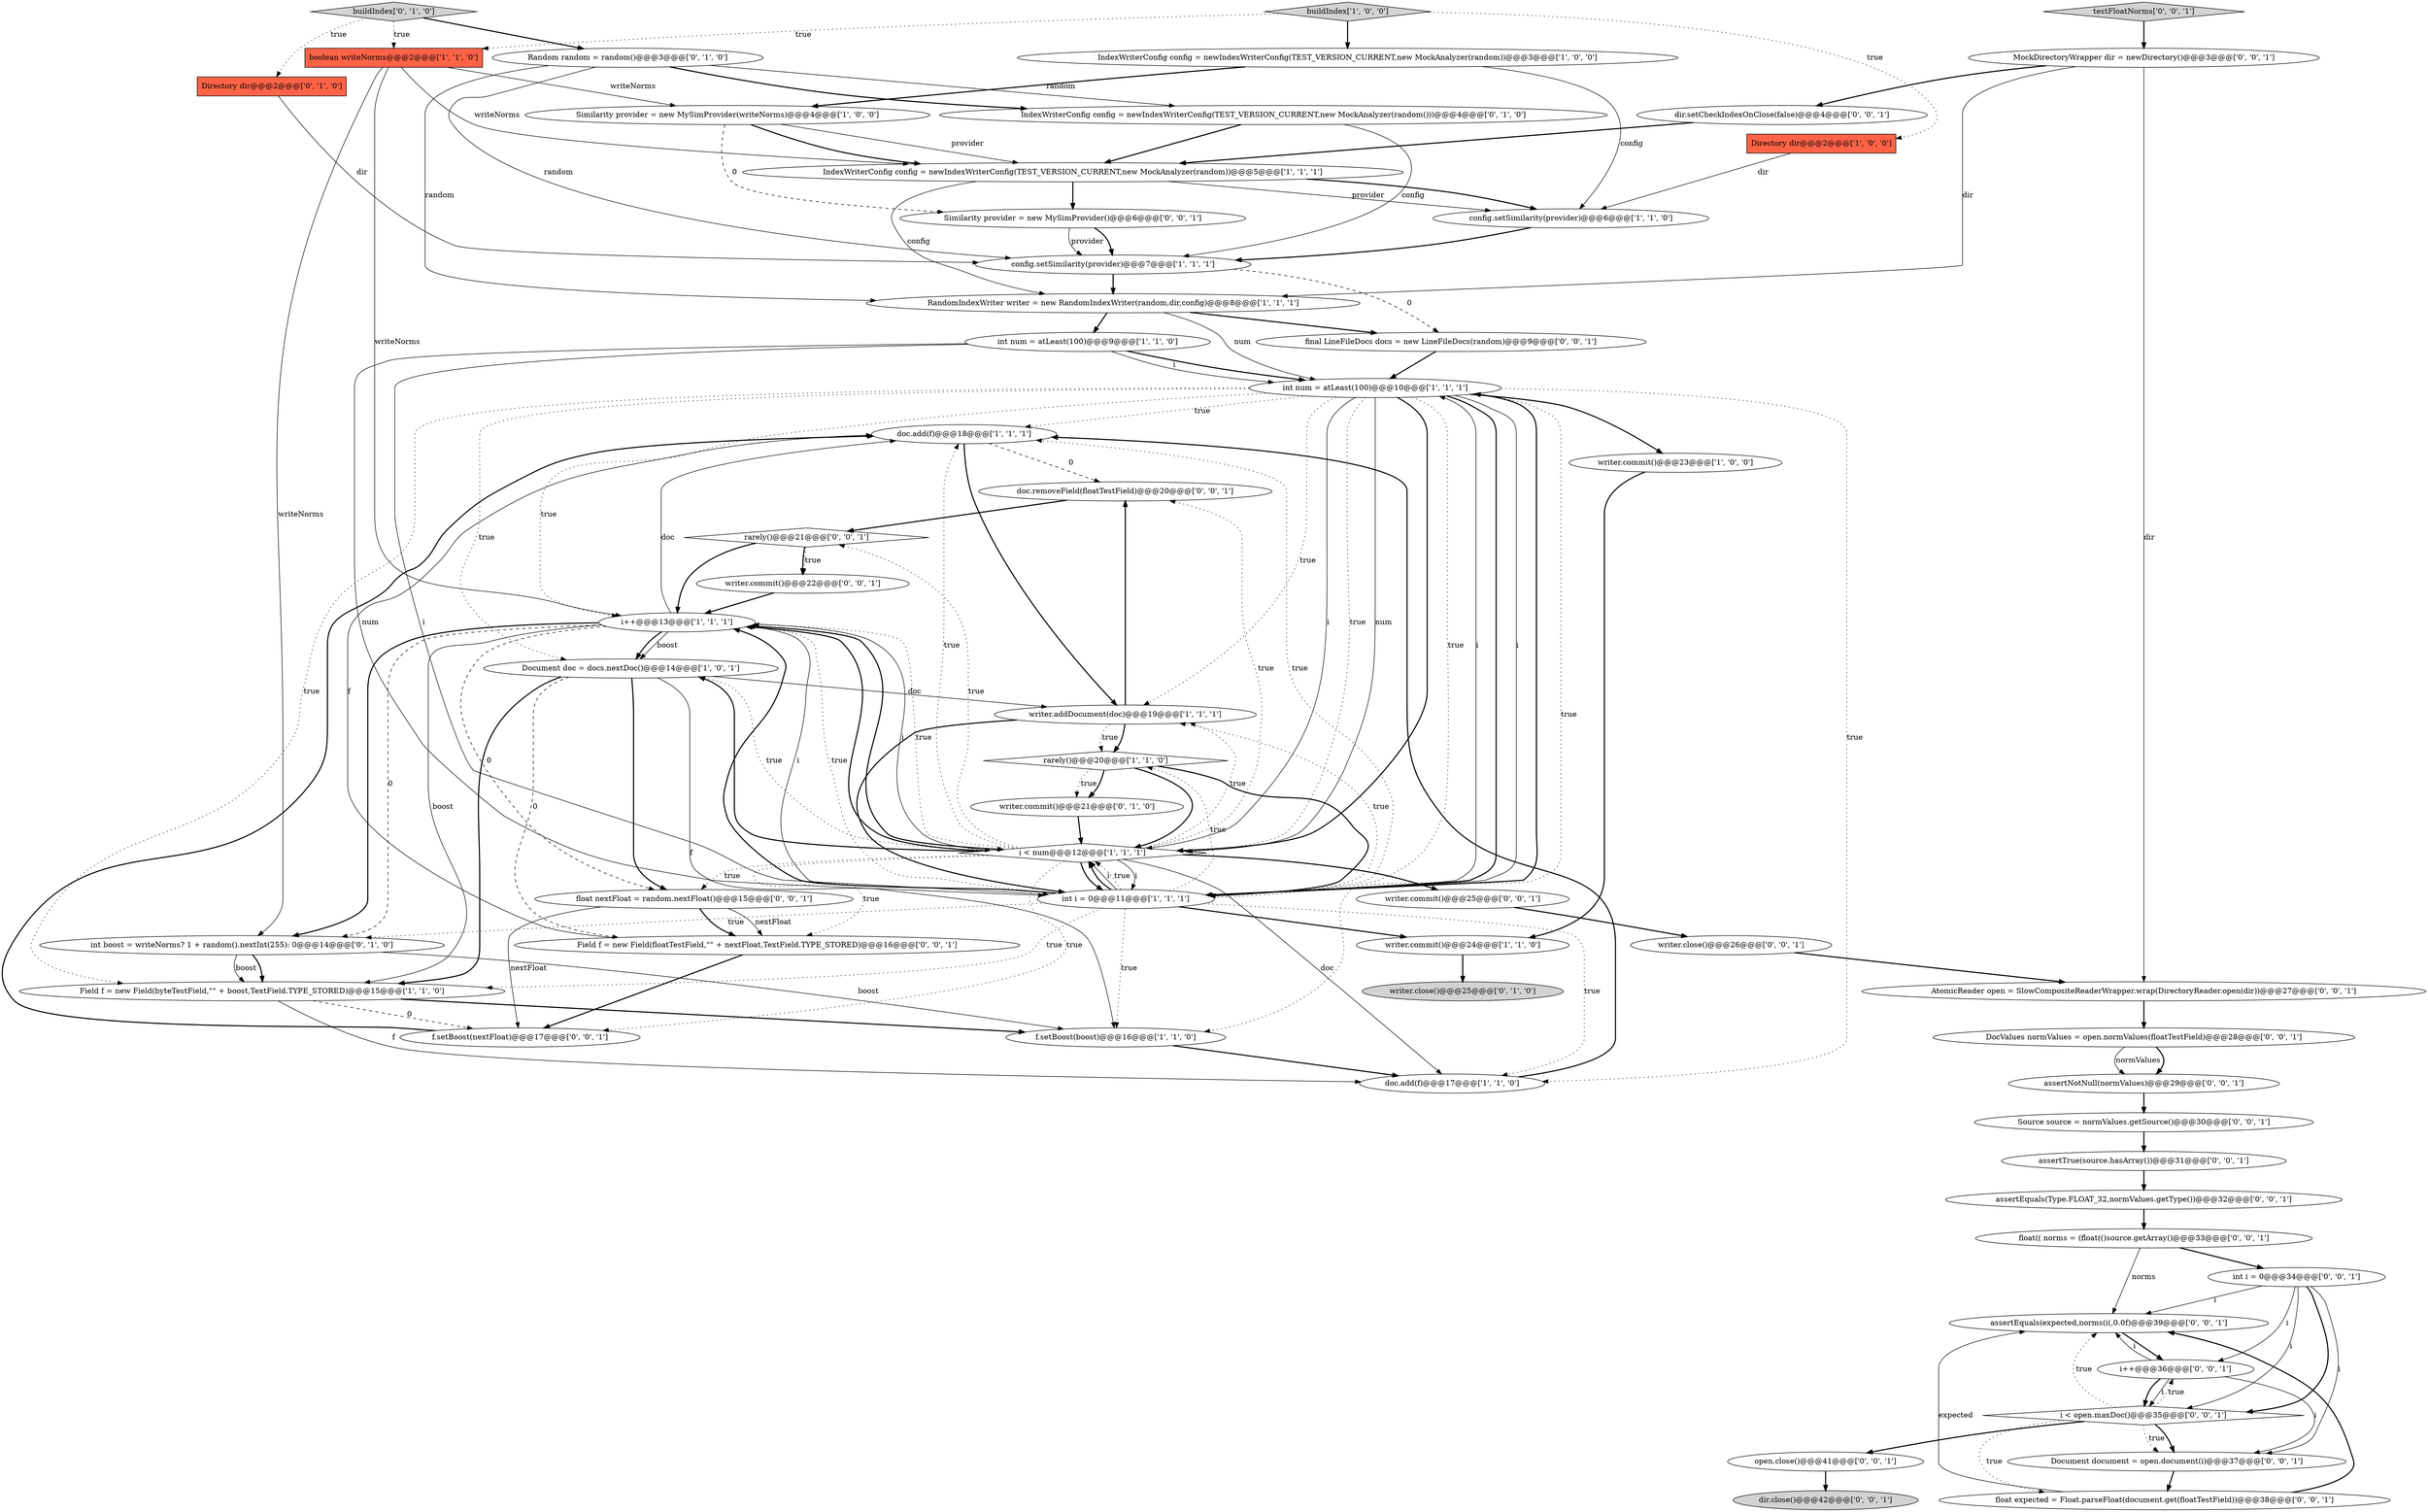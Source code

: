 digraph {
19 [style = filled, label = "IndexWriterConfig config = newIndexWriterConfig(TEST_VERSION_CURRENT,new MockAnalyzer(random))@@@3@@@['1', '0', '0']", fillcolor = white, shape = ellipse image = "AAA0AAABBB1BBB"];
30 [style = filled, label = "i++@@@36@@@['0', '0', '1']", fillcolor = white, shape = ellipse image = "AAA0AAABBB3BBB"];
23 [style = filled, label = "Directory dir@@@2@@@['0', '1', '0']", fillcolor = tomato, shape = box image = "AAA0AAABBB2BBB"];
26 [style = filled, label = "buildIndex['0', '1', '0']", fillcolor = lightgray, shape = diamond image = "AAA0AAABBB2BBB"];
55 [style = filled, label = "final LineFileDocs docs = new LineFileDocs(random)@@@9@@@['0', '0', '1']", fillcolor = white, shape = ellipse image = "AAA0AAABBB3BBB"];
33 [style = filled, label = "rarely()@@@21@@@['0', '0', '1']", fillcolor = white, shape = diamond image = "AAA0AAABBB3BBB"];
27 [style = filled, label = "writer.close()@@@25@@@['0', '1', '0']", fillcolor = lightgray, shape = ellipse image = "AAA0AAABBB2BBB"];
42 [style = filled, label = "dir.close()@@@42@@@['0', '0', '1']", fillcolor = lightgray, shape = ellipse image = "AAA0AAABBB3BBB"];
44 [style = filled, label = "assertEquals(Type.FLOAT_32,normValues.getType())@@@32@@@['0', '0', '1']", fillcolor = white, shape = ellipse image = "AAA0AAABBB3BBB"];
34 [style = filled, label = "float nextFloat = random.nextFloat()@@@15@@@['0', '0', '1']", fillcolor = white, shape = ellipse image = "AAA0AAABBB3BBB"];
25 [style = filled, label = "IndexWriterConfig config = newIndexWriterConfig(TEST_VERSION_CURRENT,new MockAnalyzer(random()))@@@4@@@['0', '1', '0']", fillcolor = white, shape = ellipse image = "AAA1AAABBB2BBB"];
8 [style = filled, label = "doc.add(f)@@@18@@@['1', '1', '1']", fillcolor = white, shape = ellipse image = "AAA0AAABBB1BBB"];
12 [style = filled, label = "RandomIndexWriter writer = new RandomIndexWriter(random,dir,config)@@@8@@@['1', '1', '1']", fillcolor = white, shape = ellipse image = "AAA0AAABBB1BBB"];
39 [style = filled, label = "assertEquals(expected,norms(i(,0.0f)@@@39@@@['0', '0', '1']", fillcolor = white, shape = ellipse image = "AAA0AAABBB3BBB"];
29 [style = filled, label = "writer.commit()@@@21@@@['0', '1', '0']", fillcolor = white, shape = ellipse image = "AAA0AAABBB2BBB"];
0 [style = filled, label = "int num = atLeast(100)@@@9@@@['1', '1', '0']", fillcolor = white, shape = ellipse image = "AAA0AAABBB1BBB"];
54 [style = filled, label = "float expected = Float.parseFloat(document.get(floatTestField))@@@38@@@['0', '0', '1']", fillcolor = white, shape = ellipse image = "AAA0AAABBB3BBB"];
57 [style = filled, label = "doc.removeField(floatTestField)@@@20@@@['0', '0', '1']", fillcolor = white, shape = ellipse image = "AAA0AAABBB3BBB"];
43 [style = filled, label = "writer.commit()@@@25@@@['0', '0', '1']", fillcolor = white, shape = ellipse image = "AAA0AAABBB3BBB"];
47 [style = filled, label = "DocValues normValues = open.normValues(floatTestField)@@@28@@@['0', '0', '1']", fillcolor = white, shape = ellipse image = "AAA0AAABBB3BBB"];
38 [style = filled, label = "AtomicReader open = SlowCompositeReaderWrapper.wrap(DirectoryReader.open(dir))@@@27@@@['0', '0', '1']", fillcolor = white, shape = ellipse image = "AAA0AAABBB3BBB"];
41 [style = filled, label = "assertTrue(source.hasArray())@@@31@@@['0', '0', '1']", fillcolor = white, shape = ellipse image = "AAA0AAABBB3BBB"];
28 [style = filled, label = "Random random = random()@@@3@@@['0', '1', '0']", fillcolor = white, shape = ellipse image = "AAA0AAABBB2BBB"];
45 [style = filled, label = "Field f = new Field(floatTestField,\"\" + nextFloat,TextField.TYPE_STORED)@@@16@@@['0', '0', '1']", fillcolor = white, shape = ellipse image = "AAA0AAABBB3BBB"];
16 [style = filled, label = "i++@@@13@@@['1', '1', '1']", fillcolor = white, shape = ellipse image = "AAA0AAABBB1BBB"];
56 [style = filled, label = "f.setBoost(nextFloat)@@@17@@@['0', '0', '1']", fillcolor = white, shape = ellipse image = "AAA0AAABBB3BBB"];
15 [style = filled, label = "config.setSimilarity(provider)@@@6@@@['1', '1', '0']", fillcolor = white, shape = ellipse image = "AAA0AAABBB1BBB"];
13 [style = filled, label = "Directory dir@@@2@@@['1', '0', '0']", fillcolor = tomato, shape = box image = "AAA0AAABBB1BBB"];
1 [style = filled, label = "int i = 0@@@11@@@['1', '1', '1']", fillcolor = white, shape = ellipse image = "AAA0AAABBB1BBB"];
48 [style = filled, label = "Source source = normValues.getSource()@@@30@@@['0', '0', '1']", fillcolor = white, shape = ellipse image = "AAA0AAABBB3BBB"];
21 [style = filled, label = "Document doc = docs.nextDoc()@@@14@@@['1', '0', '1']", fillcolor = white, shape = ellipse image = "AAA0AAABBB1BBB"];
53 [style = filled, label = "writer.close()@@@26@@@['0', '0', '1']", fillcolor = white, shape = ellipse image = "AAA0AAABBB3BBB"];
31 [style = filled, label = "assertNotNull(normValues)@@@29@@@['0', '0', '1']", fillcolor = white, shape = ellipse image = "AAA0AAABBB3BBB"];
40 [style = filled, label = "int i = 0@@@34@@@['0', '0', '1']", fillcolor = white, shape = ellipse image = "AAA0AAABBB3BBB"];
49 [style = filled, label = "testFloatNorms['0', '0', '1']", fillcolor = lightgray, shape = diamond image = "AAA0AAABBB3BBB"];
52 [style = filled, label = "Similarity provider = new MySimProvider()@@@6@@@['0', '0', '1']", fillcolor = white, shape = ellipse image = "AAA0AAABBB3BBB"];
24 [style = filled, label = "int boost = writeNorms? 1 + random().nextInt(255): 0@@@14@@@['0', '1', '0']", fillcolor = white, shape = ellipse image = "AAA1AAABBB2BBB"];
11 [style = filled, label = "config.setSimilarity(provider)@@@7@@@['1', '1', '1']", fillcolor = white, shape = ellipse image = "AAA0AAABBB1BBB"];
35 [style = filled, label = "writer.commit()@@@22@@@['0', '0', '1']", fillcolor = white, shape = ellipse image = "AAA0AAABBB3BBB"];
18 [style = filled, label = "rarely()@@@20@@@['1', '1', '0']", fillcolor = white, shape = diamond image = "AAA0AAABBB1BBB"];
51 [style = filled, label = "MockDirectoryWrapper dir = newDirectory()@@@3@@@['0', '0', '1']", fillcolor = white, shape = ellipse image = "AAA0AAABBB3BBB"];
14 [style = filled, label = "boolean writeNorms@@@2@@@['1', '1', '0']", fillcolor = tomato, shape = box image = "AAA0AAABBB1BBB"];
2 [style = filled, label = "Similarity provider = new MySimProvider(writeNorms)@@@4@@@['1', '0', '0']", fillcolor = white, shape = ellipse image = "AAA0AAABBB1BBB"];
17 [style = filled, label = "doc.add(f)@@@17@@@['1', '1', '0']", fillcolor = white, shape = ellipse image = "AAA0AAABBB1BBB"];
4 [style = filled, label = "writer.commit()@@@24@@@['1', '1', '0']", fillcolor = white, shape = ellipse image = "AAA0AAABBB1BBB"];
46 [style = filled, label = "open.close()@@@41@@@['0', '0', '1']", fillcolor = white, shape = ellipse image = "AAA0AAABBB3BBB"];
50 [style = filled, label = "i < open.maxDoc()@@@35@@@['0', '0', '1']", fillcolor = white, shape = diamond image = "AAA0AAABBB3BBB"];
37 [style = filled, label = "dir.setCheckIndexOnClose(false)@@@4@@@['0', '0', '1']", fillcolor = white, shape = ellipse image = "AAA0AAABBB3BBB"];
3 [style = filled, label = "i < num@@@12@@@['1', '1', '1']", fillcolor = white, shape = diamond image = "AAA0AAABBB1BBB"];
7 [style = filled, label = "buildIndex['1', '0', '0']", fillcolor = lightgray, shape = diamond image = "AAA0AAABBB1BBB"];
10 [style = filled, label = "writer.addDocument(doc)@@@19@@@['1', '1', '1']", fillcolor = white, shape = ellipse image = "AAA0AAABBB1BBB"];
9 [style = filled, label = "Field f = new Field(byteTestField,\"\" + boost,TextField.TYPE_STORED)@@@15@@@['1', '1', '0']", fillcolor = white, shape = ellipse image = "AAA0AAABBB1BBB"];
20 [style = filled, label = "f.setBoost(boost)@@@16@@@['1', '1', '0']", fillcolor = white, shape = ellipse image = "AAA0AAABBB1BBB"];
22 [style = filled, label = "int num = atLeast(100)@@@10@@@['1', '1', '1']", fillcolor = white, shape = ellipse image = "AAA0AAABBB1BBB"];
5 [style = filled, label = "IndexWriterConfig config = newIndexWriterConfig(TEST_VERSION_CURRENT,new MockAnalyzer(random))@@@5@@@['1', '1', '1']", fillcolor = white, shape = ellipse image = "AAA0AAABBB1BBB"];
36 [style = filled, label = "Document document = open.document(i)@@@37@@@['0', '0', '1']", fillcolor = white, shape = ellipse image = "AAA0AAABBB3BBB"];
6 [style = filled, label = "writer.commit()@@@23@@@['1', '0', '0']", fillcolor = white, shape = ellipse image = "AAA0AAABBB1BBB"];
32 [style = filled, label = "float(( norms = (float(()source.getArray()@@@33@@@['0', '0', '1']", fillcolor = white, shape = ellipse image = "AAA0AAABBB3BBB"];
13->15 [style = solid, label="dir"];
16->21 [style = solid, label="boost"];
11->55 [style = dashed, label="0"];
38->47 [style = bold, label=""];
11->12 [style = bold, label=""];
34->56 [style = solid, label="nextFloat"];
22->3 [style = solid, label="num"];
50->54 [style = dotted, label="true"];
51->12 [style = solid, label="dir"];
22->20 [style = dotted, label="true"];
50->46 [style = bold, label=""];
21->10 [style = solid, label="doc"];
16->9 [style = solid, label="boost"];
3->1 [style = bold, label=""];
26->23 [style = dotted, label="true"];
10->18 [style = bold, label=""];
28->25 [style = solid, label="random"];
26->14 [style = dotted, label="true"];
3->57 [style = dotted, label="true"];
14->2 [style = solid, label="writeNorms"];
1->24 [style = dotted, label="true"];
1->20 [style = dotted, label="true"];
17->8 [style = bold, label=""];
20->17 [style = bold, label=""];
7->19 [style = bold, label=""];
1->22 [style = bold, label=""];
3->16 [style = dotted, label="true"];
39->30 [style = bold, label=""];
1->16 [style = solid, label="i"];
12->22 [style = solid, label="num"];
54->39 [style = bold, label=""];
1->16 [style = dotted, label="true"];
12->0 [style = bold, label=""];
28->12 [style = solid, label="random"];
16->8 [style = solid, label="doc"];
40->50 [style = bold, label=""];
36->54 [style = bold, label=""];
40->30 [style = solid, label="i"];
25->11 [style = solid, label="config"];
8->57 [style = dashed, label="0"];
16->34 [style = dashed, label="0"];
3->43 [style = bold, label=""];
1->9 [style = dotted, label="true"];
0->22 [style = bold, label=""];
51->37 [style = bold, label=""];
32->39 [style = solid, label="norms"];
41->44 [style = bold, label=""];
9->20 [style = bold, label=""];
9->56 [style = dashed, label="0"];
14->16 [style = solid, label="writeNorms"];
18->29 [style = dotted, label="true"];
7->13 [style = dotted, label="true"];
40->50 [style = solid, label="i"];
9->17 [style = solid, label="f"];
43->53 [style = bold, label=""];
1->22 [style = solid, label="i"];
5->12 [style = solid, label="config"];
14->5 [style = solid, label="writeNorms"];
33->35 [style = bold, label=""];
25->5 [style = bold, label=""];
50->36 [style = dotted, label="true"];
37->5 [style = bold, label=""];
53->38 [style = bold, label=""];
2->5 [style = solid, label="provider"];
7->14 [style = dotted, label="true"];
47->31 [style = bold, label=""];
3->45 [style = dotted, label="true"];
33->35 [style = dotted, label="true"];
22->1 [style = dotted, label="true"];
16->24 [style = dashed, label="0"];
1->4 [style = bold, label=""];
56->8 [style = bold, label=""];
21->34 [style = bold, label=""];
19->2 [style = bold, label=""];
22->1 [style = bold, label=""];
22->17 [style = dotted, label="true"];
30->50 [style = bold, label=""];
8->10 [style = bold, label=""];
18->29 [style = bold, label=""];
45->8 [style = solid, label="f"];
50->36 [style = bold, label=""];
34->45 [style = solid, label="nextFloat"];
29->3 [style = bold, label=""];
23->11 [style = solid, label="dir"];
6->4 [style = bold, label=""];
19->15 [style = solid, label="config"];
32->40 [style = bold, label=""];
22->6 [style = bold, label=""];
14->24 [style = solid, label="writeNorms"];
40->39 [style = solid, label="i"];
4->27 [style = bold, label=""];
3->21 [style = bold, label=""];
10->57 [style = bold, label=""];
34->45 [style = bold, label=""];
0->1 [style = solid, label="num"];
50->30 [style = dotted, label="true"];
5->15 [style = solid, label="provider"];
22->1 [style = solid, label="i"];
10->1 [style = bold, label=""];
3->10 [style = dotted, label="true"];
1->3 [style = solid, label="i"];
1->3 [style = dotted, label="true"];
15->11 [style = bold, label=""];
2->52 [style = dashed, label="0"];
16->3 [style = bold, label=""];
26->28 [style = bold, label=""];
24->9 [style = bold, label=""];
22->3 [style = dotted, label="true"];
18->1 [style = bold, label=""];
28->11 [style = solid, label="random"];
3->16 [style = bold, label=""];
21->9 [style = bold, label=""];
45->56 [style = bold, label=""];
3->33 [style = dotted, label="true"];
54->39 [style = solid, label="expected"];
1->10 [style = dotted, label="true"];
3->1 [style = solid, label="i"];
22->21 [style = dotted, label="true"];
1->18 [style = dotted, label="true"];
18->3 [style = bold, label=""];
21->20 [style = solid, label="f"];
24->9 [style = solid, label="boost"];
52->11 [style = bold, label=""];
16->24 [style = bold, label=""];
5->52 [style = bold, label=""];
1->8 [style = dotted, label="true"];
50->39 [style = dotted, label="true"];
24->20 [style = solid, label="boost"];
22->16 [style = dotted, label="true"];
0->1 [style = solid, label="i"];
2->5 [style = bold, label=""];
31->48 [style = bold, label=""];
49->51 [style = bold, label=""];
47->31 [style = solid, label="normValues"];
40->36 [style = solid, label="i"];
16->3 [style = solid, label="i"];
22->3 [style = bold, label=""];
3->21 [style = dotted, label="true"];
22->9 [style = dotted, label="true"];
3->8 [style = dotted, label="true"];
44->32 [style = bold, label=""];
22->8 [style = dotted, label="true"];
30->39 [style = solid, label="i"];
55->22 [style = bold, label=""];
46->42 [style = bold, label=""];
1->17 [style = dotted, label="true"];
30->36 [style = solid, label="i"];
57->33 [style = bold, label=""];
35->16 [style = bold, label=""];
0->22 [style = solid, label="i"];
48->41 [style = bold, label=""];
33->16 [style = bold, label=""];
22->3 [style = solid, label="i"];
16->21 [style = bold, label=""];
1->3 [style = bold, label=""];
10->18 [style = dotted, label="true"];
12->55 [style = bold, label=""];
51->38 [style = solid, label="dir"];
3->34 [style = dotted, label="true"];
21->45 [style = dashed, label="0"];
52->11 [style = solid, label="provider"];
1->16 [style = bold, label=""];
3->17 [style = solid, label="doc"];
30->50 [style = solid, label="i"];
28->25 [style = bold, label=""];
3->56 [style = dotted, label="true"];
5->15 [style = bold, label=""];
22->10 [style = dotted, label="true"];
}
